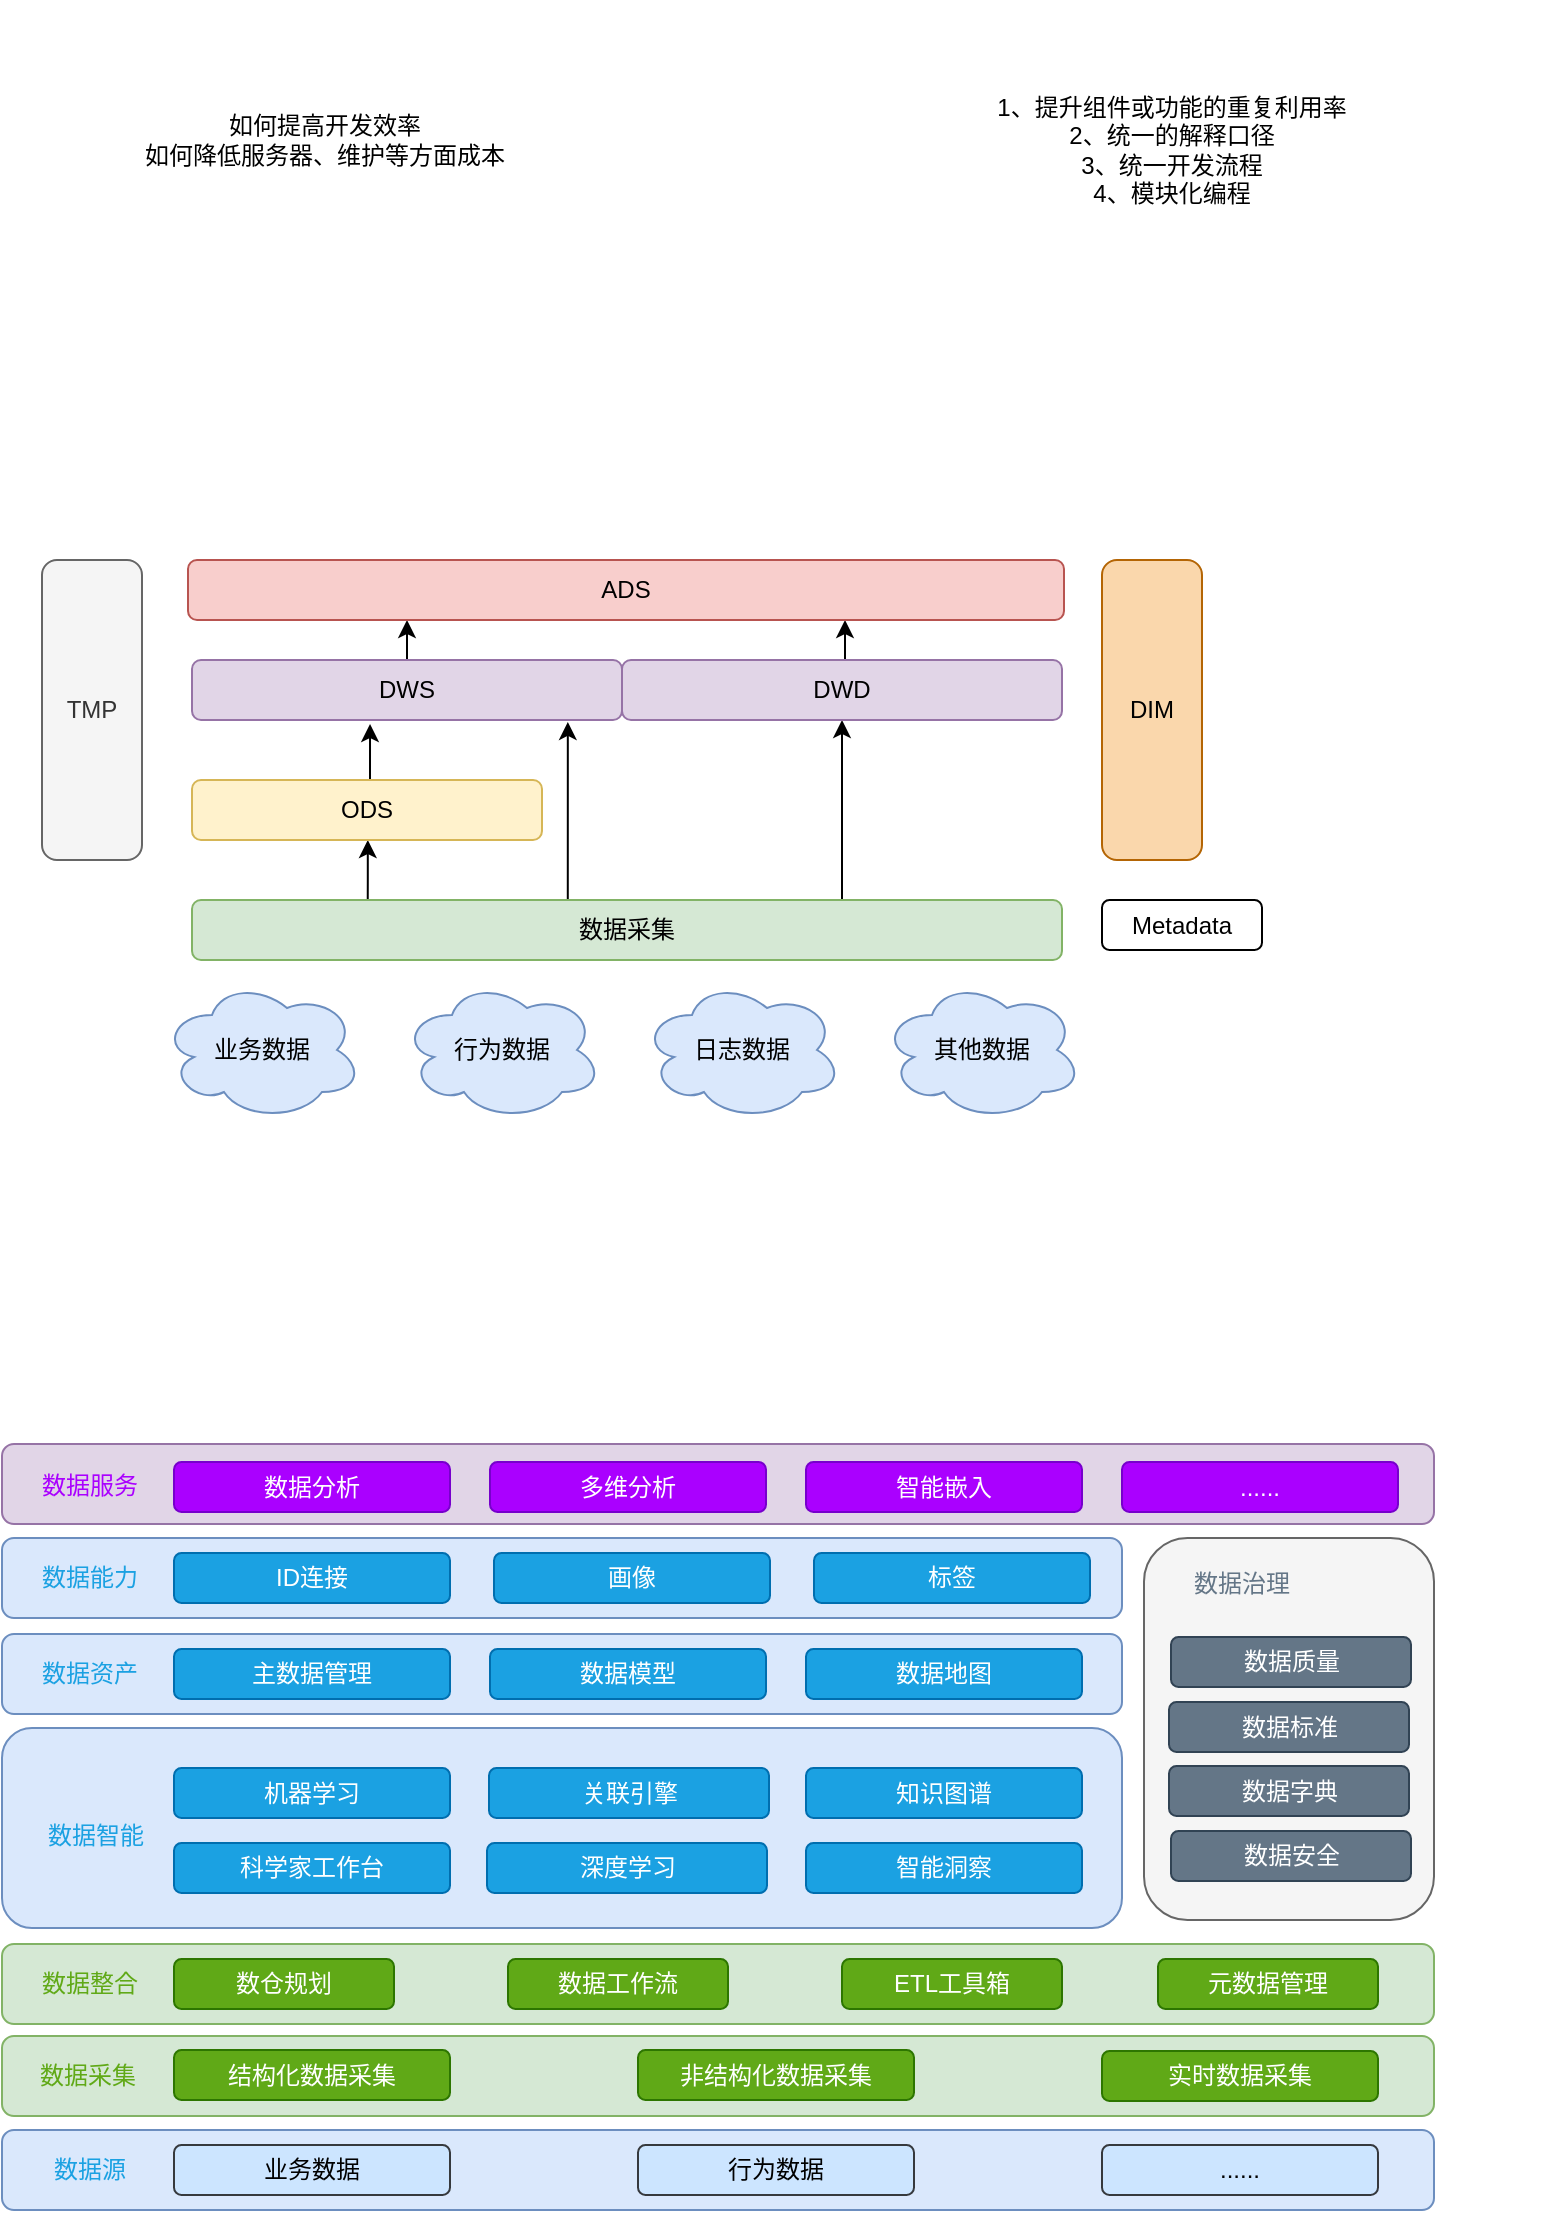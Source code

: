 <mxfile version="11.3.0" type="device" pages="4"><diagram id="6c3qtAD3BgHvBslGEwWX" name="数据架构"><mxGraphModel dx="946" dy="680" grid="1" gridSize="10" guides="1" tooltips="1" connect="1" arrows="1" fold="1" page="1" pageScale="1" pageWidth="827" pageHeight="1169" math="0" shadow="0"><root><mxCell id="0"/><mxCell id="1" parent="0"/><mxCell id="enXeZuUhlpgnnDHFtkpP-1" value="业务数据" style="ellipse;shape=cloud;whiteSpace=wrap;html=1;fillColor=#dae8fc;strokeColor=#6c8ebf;" parent="1" vertex="1"><mxGeometry x="110" y="520" width="100" height="70" as="geometry"/></mxCell><mxCell id="enXeZuUhlpgnnDHFtkpP-2" value="行为数据" style="ellipse;shape=cloud;whiteSpace=wrap;html=1;fillColor=#dae8fc;strokeColor=#6c8ebf;" parent="1" vertex="1"><mxGeometry x="230" y="520" width="100" height="70" as="geometry"/></mxCell><mxCell id="enXeZuUhlpgnnDHFtkpP-3" value="日志数据" style="ellipse;shape=cloud;whiteSpace=wrap;html=1;fillColor=#dae8fc;strokeColor=#6c8ebf;" parent="1" vertex="1"><mxGeometry x="350" y="520" width="100" height="70" as="geometry"/></mxCell><mxCell id="enXeZuUhlpgnnDHFtkpP-4" value="其他数据" style="ellipse;shape=cloud;whiteSpace=wrap;html=1;fillColor=#dae8fc;strokeColor=#6c8ebf;" parent="1" vertex="1"><mxGeometry x="470" y="520" width="100" height="70" as="geometry"/></mxCell><mxCell id="enXeZuUhlpgnnDHFtkpP-12" style="edgeStyle=orthogonalEdgeStyle;rounded=0;orthogonalLoop=1;jettySize=auto;html=1;exitX=0.202;exitY=0;exitDx=0;exitDy=0;exitPerimeter=0;" parent="1" source="enXeZuUhlpgnnDHFtkpP-6" target="enXeZuUhlpgnnDHFtkpP-8" edge="1"><mxGeometry relative="1" as="geometry"><Array as="points"><mxPoint x="213" y="470"/><mxPoint x="213" y="470"/></Array></mxGeometry></mxCell><mxCell id="enXeZuUhlpgnnDHFtkpP-13" style="edgeStyle=orthogonalEdgeStyle;rounded=0;orthogonalLoop=1;jettySize=auto;html=1;exitX=0.5;exitY=0;exitDx=0;exitDy=0;entryX=0.874;entryY=1.033;entryDx=0;entryDy=0;entryPerimeter=0;" parent="1" source="enXeZuUhlpgnnDHFtkpP-6" target="enXeZuUhlpgnnDHFtkpP-9" edge="1"><mxGeometry relative="1" as="geometry"><Array as="points"><mxPoint x="313" y="480"/></Array></mxGeometry></mxCell><mxCell id="enXeZuUhlpgnnDHFtkpP-14" style="edgeStyle=orthogonalEdgeStyle;rounded=0;orthogonalLoop=1;jettySize=auto;html=1;exitX=0.75;exitY=0;exitDx=0;exitDy=0;entryX=0.5;entryY=1;entryDx=0;entryDy=0;" parent="1" source="enXeZuUhlpgnnDHFtkpP-6" target="enXeZuUhlpgnnDHFtkpP-10" edge="1"><mxGeometry relative="1" as="geometry"><Array as="points"><mxPoint x="450" y="480"/></Array></mxGeometry></mxCell><mxCell id="enXeZuUhlpgnnDHFtkpP-6" value="数据采集" style="rounded=1;whiteSpace=wrap;html=1;fillColor=#d5e8d4;strokeColor=#82b366;" parent="1" vertex="1"><mxGeometry x="125" y="480" width="435" height="30" as="geometry"/></mxCell><mxCell id="enXeZuUhlpgnnDHFtkpP-18" style="edgeStyle=orthogonalEdgeStyle;rounded=0;orthogonalLoop=1;jettySize=auto;html=1;exitX=0.5;exitY=0;exitDx=0;exitDy=0;entryX=0.414;entryY=1.067;entryDx=0;entryDy=0;entryPerimeter=0;" parent="1" source="enXeZuUhlpgnnDHFtkpP-8" target="enXeZuUhlpgnnDHFtkpP-9" edge="1"><mxGeometry relative="1" as="geometry"/></mxCell><mxCell id="enXeZuUhlpgnnDHFtkpP-8" value="ODS" style="rounded=1;whiteSpace=wrap;html=1;fillColor=#fff2cc;strokeColor=#d6b656;" parent="1" vertex="1"><mxGeometry x="125" y="420" width="175" height="30" as="geometry"/></mxCell><mxCell id="enXeZuUhlpgnnDHFtkpP-16" style="edgeStyle=orthogonalEdgeStyle;rounded=0;orthogonalLoop=1;jettySize=auto;html=1;exitX=0.5;exitY=0;exitDx=0;exitDy=0;entryX=0.25;entryY=1;entryDx=0;entryDy=0;" parent="1" source="enXeZuUhlpgnnDHFtkpP-9" target="enXeZuUhlpgnnDHFtkpP-15" edge="1"><mxGeometry relative="1" as="geometry"/></mxCell><mxCell id="enXeZuUhlpgnnDHFtkpP-9" value="DWS" style="rounded=1;whiteSpace=wrap;html=1;fillColor=#e1d5e7;strokeColor=#9673a6;" parent="1" vertex="1"><mxGeometry x="125" y="360" width="215" height="30" as="geometry"/></mxCell><mxCell id="enXeZuUhlpgnnDHFtkpP-17" style="edgeStyle=orthogonalEdgeStyle;rounded=0;orthogonalLoop=1;jettySize=auto;html=1;exitX=0.5;exitY=0;exitDx=0;exitDy=0;entryX=0.75;entryY=1;entryDx=0;entryDy=0;" parent="1" source="enXeZuUhlpgnnDHFtkpP-10" target="enXeZuUhlpgnnDHFtkpP-15" edge="1"><mxGeometry relative="1" as="geometry"/></mxCell><mxCell id="enXeZuUhlpgnnDHFtkpP-10" value="DWD" style="rounded=1;whiteSpace=wrap;html=1;fillColor=#e1d5e7;strokeColor=#9673a6;" parent="1" vertex="1"><mxGeometry x="340" y="360" width="220" height="30" as="geometry"/></mxCell><mxCell id="enXeZuUhlpgnnDHFtkpP-15" value="ADS" style="rounded=1;whiteSpace=wrap;html=1;fillColor=#f8cecc;strokeColor=#b85450;" parent="1" vertex="1"><mxGeometry x="123" y="310" width="438" height="30" as="geometry"/></mxCell><mxCell id="enXeZuUhlpgnnDHFtkpP-20" value="TMP" style="rounded=1;whiteSpace=wrap;html=1;fillColor=#f5f5f5;strokeColor=#666666;fontColor=#333333;" parent="1" vertex="1"><mxGeometry x="50" y="310" width="50" height="150" as="geometry"/></mxCell><mxCell id="enXeZuUhlpgnnDHFtkpP-21" value="DIM" style="rounded=1;whiteSpace=wrap;html=1;fillColor=#fad7ac;strokeColor=#b46504;" parent="1" vertex="1"><mxGeometry x="580" y="310" width="50" height="150" as="geometry"/></mxCell><mxCell id="enXeZuUhlpgnnDHFtkpP-23" value="Metadata" style="rounded=1;whiteSpace=wrap;html=1;" parent="1" vertex="1"><mxGeometry x="580" y="480" width="80" height="25" as="geometry"/></mxCell><mxCell id="enXeZuUhlpgnnDHFtkpP-24" value="" style="rounded=1;whiteSpace=wrap;html=1;fillColor=#dae8fc;strokeColor=#6c8ebf;" parent="1" vertex="1"><mxGeometry x="30" y="1095" width="716" height="40" as="geometry"/></mxCell><mxCell id="enXeZuUhlpgnnDHFtkpP-25" value="业务数据" style="rounded=1;whiteSpace=wrap;html=1;fillColor=#cce5ff;strokeColor=#36393d;" parent="1" vertex="1"><mxGeometry x="116" y="1102.5" width="138" height="25" as="geometry"/></mxCell><mxCell id="enXeZuUhlpgnnDHFtkpP-26" value="行为数据" style="rounded=1;whiteSpace=wrap;html=1;fillColor=#cce5ff;strokeColor=#36393d;" parent="1" vertex="1"><mxGeometry x="348" y="1102.5" width="138" height="25" as="geometry"/></mxCell><mxCell id="enXeZuUhlpgnnDHFtkpP-27" value="......" style="rounded=1;whiteSpace=wrap;html=1;fillColor=#cce5ff;strokeColor=#36393d;" parent="1" vertex="1"><mxGeometry x="580" y="1102.5" width="138" height="25" as="geometry"/></mxCell><mxCell id="enXeZuUhlpgnnDHFtkpP-28" value="" style="rounded=1;whiteSpace=wrap;html=1;fillColor=#d5e8d4;strokeColor=#82b366;" parent="1" vertex="1"><mxGeometry x="30" y="1048" width="716" height="40" as="geometry"/></mxCell><mxCell id="enXeZuUhlpgnnDHFtkpP-29" value="结构化数据采集" style="rounded=1;whiteSpace=wrap;html=1;fillColor=#60a917;strokeColor=#2D7600;fontColor=#ffffff;" parent="1" vertex="1"><mxGeometry x="116" y="1055" width="138" height="25" as="geometry"/></mxCell><mxCell id="enXeZuUhlpgnnDHFtkpP-30" value="非结构化数据采集" style="rounded=1;whiteSpace=wrap;html=1;fillColor=#60a917;strokeColor=#2D7600;fontColor=#ffffff;" parent="1" vertex="1"><mxGeometry x="348" y="1055" width="138" height="25" as="geometry"/></mxCell><mxCell id="enXeZuUhlpgnnDHFtkpP-31" value="实时数据采集" style="rounded=1;whiteSpace=wrap;html=1;fillColor=#60a917;strokeColor=#2D7600;fontColor=#ffffff;" parent="1" vertex="1"><mxGeometry x="580" y="1055.5" width="138" height="25" as="geometry"/></mxCell><mxCell id="enXeZuUhlpgnnDHFtkpP-32" value="" style="rounded=1;whiteSpace=wrap;html=1;fillColor=#d5e8d4;strokeColor=#82b366;" parent="1" vertex="1"><mxGeometry x="30" y="1002" width="716" height="40" as="geometry"/></mxCell><mxCell id="enXeZuUhlpgnnDHFtkpP-33" value="数仓规划" style="rounded=1;whiteSpace=wrap;html=1;fillColor=#60a917;strokeColor=#2D7600;fontColor=#ffffff;" parent="1" vertex="1"><mxGeometry x="116" y="1009.5" width="110" height="25" as="geometry"/></mxCell><mxCell id="enXeZuUhlpgnnDHFtkpP-34" value="数据工作流" style="rounded=1;whiteSpace=wrap;html=1;fillColor=#60a917;strokeColor=#2D7600;fontColor=#ffffff;" parent="1" vertex="1"><mxGeometry x="283" y="1009.5" width="110" height="25" as="geometry"/></mxCell><mxCell id="enXeZuUhlpgnnDHFtkpP-35" value="ETL工具箱" style="rounded=1;whiteSpace=wrap;html=1;fillColor=#60a917;strokeColor=#2D7600;fontColor=#ffffff;" parent="1" vertex="1"><mxGeometry x="450" y="1009.5" width="110" height="25" as="geometry"/></mxCell><mxCell id="enXeZuUhlpgnnDHFtkpP-36" value="元数据管理" style="rounded=1;whiteSpace=wrap;html=1;fillColor=#60a917;strokeColor=#2D7600;fontColor=#ffffff;" parent="1" vertex="1"><mxGeometry x="608" y="1009.5" width="110" height="25" as="geometry"/></mxCell><mxCell id="enXeZuUhlpgnnDHFtkpP-37" value="" style="rounded=1;whiteSpace=wrap;html=1;fillColor=#dae8fc;strokeColor=#6c8ebf;" parent="1" vertex="1"><mxGeometry x="30" y="894" width="560" height="100" as="geometry"/></mxCell><mxCell id="enXeZuUhlpgnnDHFtkpP-38" value="科学家工作台" style="rounded=1;whiteSpace=wrap;html=1;fillColor=#1ba1e2;strokeColor=#006EAF;fontColor=#ffffff;" parent="1" vertex="1"><mxGeometry x="116" y="951.5" width="138" height="25" as="geometry"/></mxCell><mxCell id="enXeZuUhlpgnnDHFtkpP-39" value="机器学习" style="rounded=1;whiteSpace=wrap;html=1;fillColor=#1ba1e2;strokeColor=#006EAF;fontColor=#ffffff;" parent="1" vertex="1"><mxGeometry x="116" y="914" width="138" height="25" as="geometry"/></mxCell><mxCell id="enXeZuUhlpgnnDHFtkpP-40" value="深度学习" style="rounded=1;whiteSpace=wrap;html=1;fillColor=#1ba1e2;strokeColor=#006EAF;fontColor=#ffffff;" parent="1" vertex="1"><mxGeometry x="272.5" y="951.5" width="140" height="25" as="geometry"/></mxCell><mxCell id="enXeZuUhlpgnnDHFtkpP-41" value="知识图谱" style="rounded=1;whiteSpace=wrap;html=1;fillColor=#1ba1e2;strokeColor=#006EAF;fontColor=#ffffff;" parent="1" vertex="1"><mxGeometry x="432" y="914" width="138" height="25" as="geometry"/></mxCell><mxCell id="enXeZuUhlpgnnDHFtkpP-42" value="关联引擎" style="rounded=1;whiteSpace=wrap;html=1;fillColor=#1ba1e2;strokeColor=#006EAF;fontColor=#ffffff;" parent="1" vertex="1"><mxGeometry x="273.5" y="914" width="140" height="25" as="geometry"/></mxCell><mxCell id="enXeZuUhlpgnnDHFtkpP-43" value="智能洞察" style="rounded=1;whiteSpace=wrap;html=1;fillColor=#1ba1e2;strokeColor=#006EAF;fontColor=#ffffff;" parent="1" vertex="1"><mxGeometry x="432" y="951.5" width="138" height="25" as="geometry"/></mxCell><mxCell id="enXeZuUhlpgnnDHFtkpP-44" value="" style="rounded=1;whiteSpace=wrap;html=1;fillColor=#dae8fc;strokeColor=#6c8ebf;" parent="1" vertex="1"><mxGeometry x="30" y="847" width="560" height="40" as="geometry"/></mxCell><mxCell id="enXeZuUhlpgnnDHFtkpP-45" value="主数据管理" style="rounded=1;whiteSpace=wrap;html=1;fillColor=#1ba1e2;strokeColor=#006EAF;fontColor=#ffffff;" parent="1" vertex="1"><mxGeometry x="116" y="854.5" width="138" height="25" as="geometry"/></mxCell><mxCell id="enXeZuUhlpgnnDHFtkpP-46" value="数据模型" style="rounded=1;whiteSpace=wrap;html=1;fillColor=#1ba1e2;strokeColor=#006EAF;fontColor=#ffffff;" parent="1" vertex="1"><mxGeometry x="274" y="854.5" width="138" height="25" as="geometry"/></mxCell><mxCell id="enXeZuUhlpgnnDHFtkpP-47" value="数据地图" style="rounded=1;whiteSpace=wrap;html=1;fillColor=#1ba1e2;strokeColor=#006EAF;fontColor=#ffffff;" parent="1" vertex="1"><mxGeometry x="432" y="854.5" width="138" height="25" as="geometry"/></mxCell><mxCell id="enXeZuUhlpgnnDHFtkpP-48" value="" style="rounded=1;whiteSpace=wrap;html=1;fillColor=#dae8fc;strokeColor=#6c8ebf;" parent="1" vertex="1"><mxGeometry x="30" y="799" width="560" height="40" as="geometry"/></mxCell><mxCell id="enXeZuUhlpgnnDHFtkpP-49" value="ID连接" style="rounded=1;whiteSpace=wrap;html=1;fillColor=#1ba1e2;strokeColor=#006EAF;fontColor=#ffffff;" parent="1" vertex="1"><mxGeometry x="116" y="806.5" width="138" height="25" as="geometry"/></mxCell><mxCell id="enXeZuUhlpgnnDHFtkpP-50" value="画像" style="rounded=1;whiteSpace=wrap;html=1;fillColor=#1ba1e2;strokeColor=#006EAF;fontColor=#ffffff;" parent="1" vertex="1"><mxGeometry x="276" y="806.5" width="138" height="25" as="geometry"/></mxCell><mxCell id="enXeZuUhlpgnnDHFtkpP-51" value="标签" style="rounded=1;whiteSpace=wrap;html=1;fillColor=#1ba1e2;strokeColor=#006EAF;fontColor=#ffffff;" parent="1" vertex="1"><mxGeometry x="436" y="806.5" width="138" height="25" as="geometry"/></mxCell><mxCell id="enXeZuUhlpgnnDHFtkpP-52" value="" style="rounded=1;whiteSpace=wrap;html=1;fillColor=#e1d5e7;strokeColor=#9673a6;" parent="1" vertex="1"><mxGeometry x="30" y="752" width="716" height="40" as="geometry"/></mxCell><mxCell id="enXeZuUhlpgnnDHFtkpP-53" value="数据分析" style="rounded=1;whiteSpace=wrap;html=1;fillColor=#aa00ff;strokeColor=#7700CC;fontColor=#ffffff;" parent="1" vertex="1"><mxGeometry x="116" y="761" width="138" height="25" as="geometry"/></mxCell><mxCell id="enXeZuUhlpgnnDHFtkpP-54" value="多维分析" style="rounded=1;whiteSpace=wrap;html=1;fillColor=#aa00ff;strokeColor=#7700CC;fontColor=#ffffff;" parent="1" vertex="1"><mxGeometry x="274" y="761" width="138" height="25" as="geometry"/></mxCell><mxCell id="enXeZuUhlpgnnDHFtkpP-55" value="智能嵌入" style="rounded=1;whiteSpace=wrap;html=1;fillColor=#aa00ff;strokeColor=#7700CC;fontColor=#ffffff;" parent="1" vertex="1"><mxGeometry x="432" y="761" width="138" height="25" as="geometry"/></mxCell><mxCell id="enXeZuUhlpgnnDHFtkpP-56" value="......" style="rounded=1;whiteSpace=wrap;html=1;fillColor=#aa00ff;strokeColor=#7700CC;fontColor=#ffffff;" parent="1" vertex="1"><mxGeometry x="590" y="761" width="138" height="25" as="geometry"/></mxCell><mxCell id="enXeZuUhlpgnnDHFtkpP-57" value="" style="rounded=1;whiteSpace=wrap;html=1;fillColor=#f5f5f5;strokeColor=#666666;fontColor=#333333;" parent="1" vertex="1"><mxGeometry x="601" y="799" width="145" height="191" as="geometry"/></mxCell><mxCell id="enXeZuUhlpgnnDHFtkpP-58" value="数据质量" style="rounded=1;whiteSpace=wrap;html=1;fillColor=#647687;strokeColor=#314354;fontColor=#ffffff;" parent="1" vertex="1"><mxGeometry x="614.5" y="848.5" width="120" height="25" as="geometry"/></mxCell><mxCell id="enXeZuUhlpgnnDHFtkpP-59" value="数据标准" style="rounded=1;whiteSpace=wrap;html=1;fillColor=#647687;strokeColor=#314354;fontColor=#ffffff;" parent="1" vertex="1"><mxGeometry x="613.5" y="881" width="120" height="25" as="geometry"/></mxCell><mxCell id="enXeZuUhlpgnnDHFtkpP-60" value="数据字典" style="rounded=1;whiteSpace=wrap;html=1;fillColor=#647687;strokeColor=#314354;fontColor=#ffffff;" parent="1" vertex="1"><mxGeometry x="613.5" y="913" width="120" height="25" as="geometry"/></mxCell><mxCell id="enXeZuUhlpgnnDHFtkpP-61" value="数据安全" style="rounded=1;whiteSpace=wrap;html=1;fillColor=#647687;strokeColor=#314354;fontColor=#ffffff;" parent="1" vertex="1"><mxGeometry x="614.5" y="945.5" width="120" height="25" as="geometry"/></mxCell><mxCell id="enXeZuUhlpgnnDHFtkpP-62" value="数据源" style="text;html=1;strokeColor=none;fillColor=none;align=center;verticalAlign=middle;whiteSpace=wrap;rounded=0;fontColor=#1BA1E2;" parent="1" vertex="1"><mxGeometry x="44" y="1105" width="60" height="20" as="geometry"/></mxCell><mxCell id="enXeZuUhlpgnnDHFtkpP-63" value="数据采集" style="text;html=1;strokeColor=none;fillColor=none;align=center;verticalAlign=middle;whiteSpace=wrap;rounded=0;fontColor=#60A917;" parent="1" vertex="1"><mxGeometry x="43" y="1058" width="60" height="20" as="geometry"/></mxCell><mxCell id="enXeZuUhlpgnnDHFtkpP-64" value="数据整合" style="text;html=1;strokeColor=none;fillColor=none;align=center;verticalAlign=middle;whiteSpace=wrap;rounded=0;fontColor=#60A917;" parent="1" vertex="1"><mxGeometry x="44" y="1012" width="60" height="20" as="geometry"/></mxCell><mxCell id="enXeZuUhlpgnnDHFtkpP-65" value="数据智能" style="text;html=1;strokeColor=none;fillColor=none;align=center;verticalAlign=middle;whiteSpace=wrap;rounded=0;fontColor=#1BA1E2;" parent="1" vertex="1"><mxGeometry x="46.5" y="938" width="60" height="20" as="geometry"/></mxCell><mxCell id="enXeZuUhlpgnnDHFtkpP-67" value="数据资产" style="text;html=1;strokeColor=none;fillColor=none;align=center;verticalAlign=middle;whiteSpace=wrap;rounded=0;fontColor=#1BA1E2;" parent="1" vertex="1"><mxGeometry x="44" y="857" width="60" height="20" as="geometry"/></mxCell><mxCell id="enXeZuUhlpgnnDHFtkpP-68" value="数据能力" style="text;html=1;strokeColor=none;fillColor=none;align=center;verticalAlign=middle;whiteSpace=wrap;rounded=0;fontColor=#1BA1E2;" parent="1" vertex="1"><mxGeometry x="44" y="809" width="60" height="20" as="geometry"/></mxCell><mxCell id="enXeZuUhlpgnnDHFtkpP-69" value="数据服务" style="text;html=1;strokeColor=none;fillColor=none;align=center;verticalAlign=middle;whiteSpace=wrap;rounded=0;fontColor=#AA00FF;" parent="1" vertex="1"><mxGeometry x="44" y="763" width="60" height="20" as="geometry"/></mxCell><mxCell id="enXeZuUhlpgnnDHFtkpP-70" value="数据治理" style="text;html=1;strokeColor=none;fillColor=none;align=center;verticalAlign=middle;whiteSpace=wrap;rounded=0;fontColor=#647687;" parent="1" vertex="1"><mxGeometry x="620" y="811.5" width="60" height="20" as="geometry"/></mxCell><mxCell id="EEf_a2k_hWwNbXC3I6LX-2" value="如何提高开发效率&lt;br&gt;如何降低服务器、维护等方面成本" style="text;html=1;strokeColor=none;fillColor=none;align=center;verticalAlign=middle;whiteSpace=wrap;rounded=0;" vertex="1" parent="1"><mxGeometry x="33" y="30" width="317" height="140" as="geometry"/></mxCell><mxCell id="EEf_a2k_hWwNbXC3I6LX-3" value="1、提升组件或功能的重复利用率&lt;br&gt;2、统一的解释口径&lt;br&gt;3、统一开发流程&lt;br&gt;4、模块化编程" style="text;html=1;strokeColor=none;fillColor=none;align=center;verticalAlign=middle;whiteSpace=wrap;rounded=0;" vertex="1" parent="1"><mxGeometry x="430" y="30" width="370" height="150" as="geometry"/></mxCell></root></mxGraphModel></diagram><diagram id="DnPve-PlUpeB-wy_XYmV" name="产品架构"><mxGraphModel dx="946" dy="680" grid="1" gridSize="10" guides="1" tooltips="1" connect="1" arrows="1" fold="1" page="1" pageScale="1" pageWidth="827" pageHeight="1169" math="0" shadow="0"><root><mxCell id="7_oJxo0-LSlT3xbzhNPI-0"/><mxCell id="7_oJxo0-LSlT3xbzhNPI-1" parent="7_oJxo0-LSlT3xbzhNPI-0"/><mxCell id="7_oJxo0-LSlT3xbzhNPI-2" value="" style="rounded=1;whiteSpace=wrap;html=1;" vertex="1" parent="7_oJxo0-LSlT3xbzhNPI-1"><mxGeometry x="80" y="430" width="530" height="80" as="geometry"/></mxCell><mxCell id="7_oJxo0-LSlT3xbzhNPI-3" value="资源管理" style="rounded=1;whiteSpace=wrap;html=1;fillColor=#dae8fc;strokeColor=#6c8ebf;" vertex="1" parent="7_oJxo0-LSlT3xbzhNPI-1"><mxGeometry x="192.5" y="450" width="100" height="40" as="geometry"/></mxCell><mxCell id="7_oJxo0-LSlT3xbzhNPI-4" value="数据源管理" style="rounded=1;whiteSpace=wrap;html=1;fillColor=#dae8fc;strokeColor=#6c8ebf;" vertex="1" parent="7_oJxo0-LSlT3xbzhNPI-1"><mxGeometry x="307.5" y="450" width="100" height="40" as="geometry"/></mxCell><mxCell id="7_oJxo0-LSlT3xbzhNPI-5" value="" style="rounded=1;whiteSpace=wrap;html=1;" vertex="1" parent="7_oJxo0-LSlT3xbzhNPI-1"><mxGeometry x="80" y="340" width="530" height="80" as="geometry"/></mxCell><mxCell id="7_oJxo0-LSlT3xbzhNPI-6" value="数据交换" style="rounded=1;whiteSpace=wrap;html=1;fillColor=#dae8fc;strokeColor=#6c8ebf;" vertex="1" parent="7_oJxo0-LSlT3xbzhNPI-1"><mxGeometry x="130" y="360" width="100" height="40" as="geometry"/></mxCell><mxCell id="7_oJxo0-LSlT3xbzhNPI-7" value="离线开发" style="rounded=1;whiteSpace=wrap;html=1;fillColor=#dae8fc;strokeColor=#6c8ebf;" vertex="1" parent="7_oJxo0-LSlT3xbzhNPI-1"><mxGeometry x="245" y="360" width="100" height="40" as="geometry"/></mxCell><mxCell id="7_oJxo0-LSlT3xbzhNPI-8" value="实时开发" style="rounded=1;whiteSpace=wrap;html=1;fillColor=#dae8fc;strokeColor=#6c8ebf;" vertex="1" parent="7_oJxo0-LSlT3xbzhNPI-1"><mxGeometry x="363" y="360" width="100" height="40" as="geometry"/></mxCell><mxCell id="7_oJxo0-LSlT3xbzhNPI-9" value="算法开发" style="rounded=1;whiteSpace=wrap;html=1;fillColor=#dae8fc;strokeColor=#6c8ebf;" vertex="1" parent="7_oJxo0-LSlT3xbzhNPI-1"><mxGeometry x="481" y="360" width="100" height="40" as="geometry"/></mxCell><mxCell id="7_oJxo0-LSlT3xbzhNPI-10" value="" style="rounded=1;whiteSpace=wrap;html=1;" vertex="1" parent="7_oJxo0-LSlT3xbzhNPI-1"><mxGeometry x="80" y="250" width="530" height="80" as="geometry"/></mxCell><mxCell id="7_oJxo0-LSlT3xbzhNPI-11" value="元数据管理" style="rounded=1;whiteSpace=wrap;html=1;fillColor=#dae8fc;strokeColor=#6c8ebf;" vertex="1" parent="7_oJxo0-LSlT3xbzhNPI-1"><mxGeometry x="120" y="270" width="80" height="40" as="geometry"/></mxCell><mxCell id="7_oJxo0-LSlT3xbzhNPI-12" value="数据标准" style="rounded=1;whiteSpace=wrap;html=1;fillColor=#dae8fc;strokeColor=#6c8ebf;" vertex="1" parent="7_oJxo0-LSlT3xbzhNPI-1"><mxGeometry x="210" y="270" width="80" height="40" as="geometry"/></mxCell><mxCell id="7_oJxo0-LSlT3xbzhNPI-13" value="数据库表管理" style="rounded=1;whiteSpace=wrap;html=1;fillColor=#dae8fc;strokeColor=#6c8ebf;" vertex="1" parent="7_oJxo0-LSlT3xbzhNPI-1"><mxGeometry x="300" y="270" width="80" height="40" as="geometry"/></mxCell><mxCell id="7_oJxo0-LSlT3xbzhNPI-14" value="" style="rounded=1;whiteSpace=wrap;html=1;" vertex="1" parent="7_oJxo0-LSlT3xbzhNPI-1"><mxGeometry x="80" y="160" width="530" height="80" as="geometry"/></mxCell><mxCell id="7_oJxo0-LSlT3xbzhNPI-15" value="分析服务" style="rounded=1;whiteSpace=wrap;html=1;fillColor=#dae8fc;strokeColor=#6c8ebf;" vertex="1" parent="7_oJxo0-LSlT3xbzhNPI-1"><mxGeometry x="120" y="180" width="80" height="40" as="geometry"/></mxCell><mxCell id="7_oJxo0-LSlT3xbzhNPI-16" value="查询服务" style="rounded=1;whiteSpace=wrap;html=1;fillColor=#dae8fc;strokeColor=#6c8ebf;" vertex="1" parent="7_oJxo0-LSlT3xbzhNPI-1"><mxGeometry x="210" y="180" width="80" height="40" as="geometry"/></mxCell><mxCell id="7_oJxo0-LSlT3xbzhNPI-17" value="BI服务" style="rounded=1;whiteSpace=wrap;html=1;fillColor=#dae8fc;strokeColor=#6c8ebf;" vertex="1" parent="7_oJxo0-LSlT3xbzhNPI-1"><mxGeometry x="300" y="180" width="80" height="40" as="geometry"/></mxCell><mxCell id="7_oJxo0-LSlT3xbzhNPI-18" value="广告服务" style="rounded=1;whiteSpace=wrap;html=1;fillColor=#dae8fc;strokeColor=#6c8ebf;" vertex="1" parent="7_oJxo0-LSlT3xbzhNPI-1"><mxGeometry x="400" y="180" width="80" height="40" as="geometry"/></mxCell><mxCell id="7_oJxo0-LSlT3xbzhNPI-19" value="推荐服务" style="rounded=1;whiteSpace=wrap;html=1;fillColor=#dae8fc;strokeColor=#6c8ebf;" vertex="1" parent="7_oJxo0-LSlT3xbzhNPI-1"><mxGeometry x="500" y="180" width="80" height="40" as="geometry"/></mxCell><mxCell id="7_oJxo0-LSlT3xbzhNPI-20" value="基础服务" style="text;html=1;strokeColor=none;fillColor=none;align=center;verticalAlign=middle;whiteSpace=wrap;rounded=0;" vertex="1" parent="7_oJxo0-LSlT3xbzhNPI-1"><mxGeometry x="90" y="440" width="60" height="20" as="geometry"/></mxCell><mxCell id="7_oJxo0-LSlT3xbzhNPI-21" value="数据开发" style="text;html=1;strokeColor=none;fillColor=none;align=center;verticalAlign=middle;whiteSpace=wrap;rounded=0;" vertex="1" parent="7_oJxo0-LSlT3xbzhNPI-1"><mxGeometry x="90" y="340" width="60" height="20" as="geometry"/></mxCell><mxCell id="7_oJxo0-LSlT3xbzhNPI-22" value="资产管理" style="text;html=1;strokeColor=none;fillColor=none;align=center;verticalAlign=middle;whiteSpace=wrap;rounded=0;" vertex="1" parent="7_oJxo0-LSlT3xbzhNPI-1"><mxGeometry x="90" y="260" width="60" height="20" as="geometry"/></mxCell><mxCell id="7_oJxo0-LSlT3xbzhNPI-23" value="服务中心" style="text;html=1;strokeColor=none;fillColor=none;align=center;verticalAlign=middle;whiteSpace=wrap;rounded=0;" vertex="1" parent="7_oJxo0-LSlT3xbzhNPI-1"><mxGeometry x="90" y="170" width="60" height="20" as="geometry"/></mxCell><mxCell id="7_oJxo0-LSlT3xbzhNPI-24" value="" style="rounded=1;whiteSpace=wrap;html=1;" vertex="1" parent="7_oJxo0-LSlT3xbzhNPI-1"><mxGeometry x="80" y="70" width="530" height="80" as="geometry"/></mxCell><mxCell id="7_oJxo0-LSlT3xbzhNPI-25" value="DOP" style="rounded=1;whiteSpace=wrap;html=1;fillColor=#dae8fc;strokeColor=#6c8ebf;" vertex="1" parent="7_oJxo0-LSlT3xbzhNPI-1"><mxGeometry x="112.5" y="90" width="80" height="40" as="geometry"/></mxCell><mxCell id="7_oJxo0-LSlT3xbzhNPI-26" value="观天台" style="rounded=1;whiteSpace=wrap;html=1;fillColor=#dae8fc;strokeColor=#6c8ebf;" vertex="1" parent="7_oJxo0-LSlT3xbzhNPI-1"><mxGeometry x="205" y="90" width="80" height="40" as="geometry"/></mxCell><mxCell id="7_oJxo0-LSlT3xbzhNPI-27" value="特征系统" style="rounded=1;whiteSpace=wrap;html=1;fillColor=#dae8fc;strokeColor=#6c8ebf;" vertex="1" parent="7_oJxo0-LSlT3xbzhNPI-1"><mxGeometry x="297.5" y="90" width="80" height="40" as="geometry"/></mxCell><mxCell id="7_oJxo0-LSlT3xbzhNPI-28" value="推荐系统" style="rounded=1;whiteSpace=wrap;html=1;fillColor=#dae8fc;strokeColor=#6c8ebf;" vertex="1" parent="7_oJxo0-LSlT3xbzhNPI-1"><mxGeometry x="390" y="90" width="80" height="40" as="geometry"/></mxCell><mxCell id="7_oJxo0-LSlT3xbzhNPI-29" value="观云亭" style="rounded=1;whiteSpace=wrap;html=1;fillColor=#dae8fc;strokeColor=#6c8ebf;" vertex="1" parent="7_oJxo0-LSlT3xbzhNPI-1"><mxGeometry x="482.5" y="90" width="80" height="40" as="geometry"/></mxCell><mxCell id="7_oJxo0-LSlT3xbzhNPI-30" value="应用中心" style="text;html=1;strokeColor=none;fillColor=none;align=center;verticalAlign=middle;whiteSpace=wrap;rounded=0;" vertex="1" parent="7_oJxo0-LSlT3xbzhNPI-1"><mxGeometry x="82.5" y="70" width="60" height="20" as="geometry"/></mxCell><mxCell id="7_oJxo0-LSlT3xbzhNPI-31" value="" style="rounded=1;whiteSpace=wrap;html=1;" vertex="1" parent="7_oJxo0-LSlT3xbzhNPI-1"><mxGeometry x="620" y="70" width="180" height="440" as="geometry"/></mxCell><mxCell id="7_oJxo0-LSlT3xbzhNPI-32" value="消息中心" style="rounded=1;whiteSpace=wrap;html=1;fillColor=#dae8fc;strokeColor=#6c8ebf;" vertex="1" parent="7_oJxo0-LSlT3xbzhNPI-1"><mxGeometry x="660" y="110" width="100" height="40" as="geometry"/></mxCell><mxCell id="7_oJxo0-LSlT3xbzhNPI-33" value="用户中心" style="rounded=1;whiteSpace=wrap;html=1;fillColor=#dae8fc;strokeColor=#6c8ebf;" vertex="1" parent="7_oJxo0-LSlT3xbzhNPI-1"><mxGeometry x="660" y="170" width="100" height="40" as="geometry"/></mxCell><mxCell id="7_oJxo0-LSlT3xbzhNPI-34" value="权限中心" style="rounded=1;whiteSpace=wrap;html=1;fillColor=#dae8fc;strokeColor=#6c8ebf;" vertex="1" parent="7_oJxo0-LSlT3xbzhNPI-1"><mxGeometry x="660" y="230" width="100" height="40" as="geometry"/></mxCell><mxCell id="7_oJxo0-LSlT3xbzhNPI-35" value="调度中心" style="rounded=1;whiteSpace=wrap;html=1;fillColor=#dae8fc;strokeColor=#6c8ebf;" vertex="1" parent="7_oJxo0-LSlT3xbzhNPI-1"><mxGeometry x="660" y="290" width="100" height="40" as="geometry"/></mxCell><mxCell id="7_oJxo0-LSlT3xbzhNPI-36" value="日志中心" style="rounded=1;whiteSpace=wrap;html=1;fillColor=#dae8fc;strokeColor=#6c8ebf;" vertex="1" parent="7_oJxo0-LSlT3xbzhNPI-1"><mxGeometry x="660" y="350" width="100" height="40" as="geometry"/></mxCell><mxCell id="7_oJxo0-LSlT3xbzhNPI-37" value="组织架构" style="rounded=1;whiteSpace=wrap;html=1;fillColor=#dae8fc;strokeColor=#6c8ebf;" vertex="1" parent="7_oJxo0-LSlT3xbzhNPI-1"><mxGeometry x="660" y="410" width="100" height="40" as="geometry"/></mxCell><mxCell id="7_oJxo0-LSlT3xbzhNPI-38" value="平台通用管理" style="text;html=1;strokeColor=none;fillColor=none;align=center;verticalAlign=middle;whiteSpace=wrap;rounded=0;" vertex="1" parent="7_oJxo0-LSlT3xbzhNPI-1"><mxGeometry x="640" y="80" width="90" height="20" as="geometry"/></mxCell><mxCell id="8U0XPy5N4U1hxFNdKw2c-0" value="行为监控" style="rounded=1;whiteSpace=wrap;html=1;fillColor=#dae8fc;strokeColor=#6c8ebf;" vertex="1" parent="7_oJxo0-LSlT3xbzhNPI-1"><mxGeometry x="442.5" y="50" width="80" height="40" as="geometry"/></mxCell><mxCell id="8U0XPy5N4U1hxFNdKw2c-1" value="行为监控：商品A突然流量特别大" style="text;html=1;strokeColor=none;fillColor=none;align=center;verticalAlign=middle;whiteSpace=wrap;rounded=0;" vertex="1" parent="7_oJxo0-LSlT3xbzhNPI-1"><mxGeometry x="120" y="520" width="280" height="36" as="geometry"/></mxCell><mxCell id="d8jewXk7EdiKEo0CP75e-34" value="" style="group" vertex="1" connectable="0" parent="7_oJxo0-LSlT3xbzhNPI-1"><mxGeometry x="10.5" y="760" width="795" height="340" as="geometry"/></mxCell><mxCell id="d8jewXk7EdiKEo0CP75e-32" value="" style="rounded=0;whiteSpace=wrap;html=1;fillColor=#f5f5f5;dashed=1;strokeColor=#666666;fontColor=#333333;" vertex="1" parent="d8jewXk7EdiKEo0CP75e-34"><mxGeometry x="645" width="150" height="340" as="geometry"/></mxCell><mxCell id="d8jewXk7EdiKEo0CP75e-0" value="结构化数据&lt;br&gt;RDBMS" style="rounded=0;whiteSpace=wrap;html=1;fillColor=#b5ccff;fontColor=#FFFFFF;strokeColor=none;" vertex="1" parent="d8jewXk7EdiKEo0CP75e-34"><mxGeometry x="120" y="285" width="160" height="40" as="geometry"/></mxCell><mxCell id="d8jewXk7EdiKEo0CP75e-1" value="非结构化数据&lt;br&gt;日志数据" style="rounded=0;whiteSpace=wrap;html=1;fillColor=#b5ccff;fontColor=#FFFFFF;strokeColor=none;" vertex="1" parent="d8jewXk7EdiKEo0CP75e-34"><mxGeometry x="290" y="285" width="160" height="40" as="geometry"/></mxCell><mxCell id="d8jewXk7EdiKEo0CP75e-2" value="半结构化数据&lt;br&gt;Mongo/Json" style="rounded=0;whiteSpace=wrap;html=1;fillColor=#b5ccff;fontColor=#FFFFFF;strokeColor=none;" vertex="1" parent="d8jewXk7EdiKEo0CP75e-34"><mxGeometry x="460" y="285" width="160" height="40" as="geometry"/></mxCell><mxCell id="d8jewXk7EdiKEo0CP75e-3" value="数据应用" style="rounded=0;whiteSpace=wrap;html=1;fillColor=#000066;fontColor=#FFFFFF;strokeColor=none;" vertex="1" parent="d8jewXk7EdiKEo0CP75e-34"><mxGeometry x="500" y="15" width="120" height="40" as="geometry"/></mxCell><mxCell id="d8jewXk7EdiKEo0CP75e-4" value="资源调度管理&lt;br&gt;Yarn" style="rounded=0;whiteSpace=wrap;html=1;fillColor=#2167ff;fontColor=#FFFFFF;strokeColor=none;" vertex="1" parent="d8jewXk7EdiKEo0CP75e-34"><mxGeometry x="120" y="120" width="500" height="40" as="geometry"/></mxCell><mxCell id="d8jewXk7EdiKEo0CP75e-5" value="数据治理" style="rounded=0;whiteSpace=wrap;html=1;fillColor=#000066;fontColor=#FFFFFF;strokeColor=none;" vertex="1" parent="d8jewXk7EdiKEo0CP75e-34"><mxGeometry x="370" y="15" width="120" height="40" as="geometry"/></mxCell><mxCell id="d8jewXk7EdiKEo0CP75e-6" value="数据资产" style="rounded=0;whiteSpace=wrap;html=1;fillColor=#000066;fontColor=#FFFFFF;strokeColor=none;" vertex="1" parent="d8jewXk7EdiKEo0CP75e-34"><mxGeometry x="245" y="15" width="120" height="40" as="geometry"/></mxCell><mxCell id="d8jewXk7EdiKEo0CP75e-7" value="离线计算&lt;br&gt;Hive" style="rounded=0;whiteSpace=wrap;html=1;fillColor=#304a82;fontColor=#FFFFFF;strokeColor=none;" vertex="1" parent="d8jewXk7EdiKEo0CP75e-34"><mxGeometry x="120" y="68" width="160" height="40" as="geometry"/></mxCell><mxCell id="d8jewXk7EdiKEo0CP75e-8" value="分布式文件系统&lt;br&gt;Hadoop / Kudu / ElasticSearch" style="rounded=0;whiteSpace=wrap;html=1;fillColor=#5c8fff;fontColor=#FFFFFF;strokeColor=none;" vertex="1" parent="d8jewXk7EdiKEo0CP75e-34"><mxGeometry x="375" y="174" width="245" height="40" as="geometry"/></mxCell><mxCell id="d8jewXk7EdiKEo0CP75e-9" value="分布式数据库&lt;br&gt;HBase" style="rounded=0;whiteSpace=wrap;html=1;fillColor=#5c8fff;fontColor=#FFFFFF;strokeColor=none;" vertex="1" parent="d8jewXk7EdiKEo0CP75e-34"><mxGeometry x="120" y="174" width="245" height="40" as="geometry"/></mxCell><mxCell id="d8jewXk7EdiKEo0CP75e-10" value="Confluent" style="rounded=0;whiteSpace=wrap;html=1;fillColor=#80a8ff;fontColor=#FFFFFF;strokeColor=none;" vertex="1" parent="d8jewXk7EdiKEo0CP75e-34"><mxGeometry x="375" y="229" width="245" height="40" as="geometry"/></mxCell><mxCell id="d8jewXk7EdiKEo0CP75e-11" value="DCP" style="rounded=0;whiteSpace=wrap;html=1;fillColor=#80a8ff;fontColor=#FFFFFF;strokeColor=none;" vertex="1" parent="d8jewXk7EdiKEo0CP75e-34"><mxGeometry x="120" y="229" width="245" height="40" as="geometry"/></mxCell><mxCell id="d8jewXk7EdiKEo0CP75e-12" value="内存计算&lt;br&gt;Spark / Impala" style="rounded=0;whiteSpace=wrap;html=1;fillColor=#304a82;fontColor=#FFFFFF;strokeColor=none;" vertex="1" parent="d8jewXk7EdiKEo0CP75e-34"><mxGeometry x="290" y="68" width="160" height="40" as="geometry"/></mxCell><mxCell id="d8jewXk7EdiKEo0CP75e-13" value="流式计算&lt;br&gt;Spark Structured" style="rounded=0;whiteSpace=wrap;html=1;fillColor=#304a82;fontColor=#FFFFFF;strokeColor=none;" vertex="1" parent="d8jewXk7EdiKEo0CP75e-34"><mxGeometry x="460" y="68" width="160" height="40" as="geometry"/></mxCell><mxCell id="d8jewXk7EdiKEo0CP75e-14" value="数据集成" style="rounded=0;whiteSpace=wrap;html=1;fillColor=#000066;fontColor=#FFFFFF;strokeColor=none;" vertex="1" parent="d8jewXk7EdiKEo0CP75e-34"><mxGeometry x="120" y="15" width="120" height="40" as="geometry"/></mxCell><mxCell id="d8jewXk7EdiKEo0CP75e-15" value="工作流开发" style="rounded=0;whiteSpace=wrap;html=1;fillColor=#71C71B;strokeColor=#2D7600;fontColor=#ffffff;" vertex="1" parent="d8jewXk7EdiKEo0CP75e-34"><mxGeometry x="660" y="15" width="120" height="40" as="geometry"/></mxCell><mxCell id="d8jewXk7EdiKEo0CP75e-16" value="权限管理" style="rounded=0;whiteSpace=wrap;html=1;fillColor=#71C71B;strokeColor=#2D7600;fontColor=#ffffff;" vertex="1" parent="d8jewXk7EdiKEo0CP75e-34"><mxGeometry x="660" y="60" width="120" height="40" as="geometry"/></mxCell><mxCell id="d8jewXk7EdiKEo0CP75e-17" value="多租户管理" style="rounded=0;whiteSpace=wrap;html=1;fillColor=#71C71B;strokeColor=#2D7600;fontColor=#ffffff;" vertex="1" parent="d8jewXk7EdiKEo0CP75e-34"><mxGeometry x="660" y="105" width="120" height="40" as="geometry"/></mxCell><mxCell id="d8jewXk7EdiKEo0CP75e-18" value="元数据管理" style="rounded=0;whiteSpace=wrap;html=1;fillColor=#71C71B;strokeColor=#2D7600;fontColor=#ffffff;" vertex="1" parent="d8jewXk7EdiKEo0CP75e-34"><mxGeometry x="660" y="150" width="120" height="40" as="geometry"/></mxCell><mxCell id="d8jewXk7EdiKEo0CP75e-19" value="数据质量" style="rounded=0;whiteSpace=wrap;html=1;fillColor=#71C71B;strokeColor=#2D7600;fontColor=#ffffff;" vertex="1" parent="d8jewXk7EdiKEo0CP75e-34"><mxGeometry x="660" y="195" width="120" height="40" as="geometry"/></mxCell><mxCell id="d8jewXk7EdiKEo0CP75e-20" value="秘钥管理" style="rounded=0;whiteSpace=wrap;html=1;fillColor=#71C71B;strokeColor=#2D7600;fontColor=#ffffff;" vertex="1" parent="d8jewXk7EdiKEo0CP75e-34"><mxGeometry x="660" y="240" width="120" height="40" as="geometry"/></mxCell><mxCell id="d8jewXk7EdiKEo0CP75e-21" value="运维监控" style="rounded=0;whiteSpace=wrap;html=1;fillColor=#71C71B;strokeColor=#2D7600;fontColor=#ffffff;" vertex="1" parent="d8jewXk7EdiKEo0CP75e-34"><mxGeometry x="660" y="285" width="120" height="40" as="geometry"/></mxCell><mxCell id="d8jewXk7EdiKEo0CP75e-24" value="数据加工" style="rounded=0;whiteSpace=wrap;html=1;fillColor=none;strokeColor=none;fontStyle=1" vertex="1" parent="d8jewXk7EdiKEo0CP75e-34"><mxGeometry y="15" width="120" height="40" as="geometry"/></mxCell><mxCell id="d8jewXk7EdiKEo0CP75e-25" value="数据计算" style="rounded=0;whiteSpace=wrap;html=1;fillColor=none;strokeColor=none;fontStyle=1" vertex="1" parent="d8jewXk7EdiKEo0CP75e-34"><mxGeometry y="67.5" width="120" height="40" as="geometry"/></mxCell><mxCell id="d8jewXk7EdiKEo0CP75e-26" value="资源管理" style="rounded=0;whiteSpace=wrap;html=1;fillColor=none;strokeColor=none;fontStyle=1" vertex="1" parent="d8jewXk7EdiKEo0CP75e-34"><mxGeometry y="120" width="120" height="40" as="geometry"/></mxCell><mxCell id="d8jewXk7EdiKEo0CP75e-27" value="数据存储" style="rounded=0;whiteSpace=wrap;html=1;fillColor=none;strokeColor=none;fontStyle=1" vertex="1" parent="d8jewXk7EdiKEo0CP75e-34"><mxGeometry y="174" width="120" height="40" as="geometry"/></mxCell><mxCell id="d8jewXk7EdiKEo0CP75e-28" value="数据集成" style="rounded=0;whiteSpace=wrap;html=1;fillColor=none;strokeColor=none;fontStyle=1" vertex="1" parent="d8jewXk7EdiKEo0CP75e-34"><mxGeometry y="229" width="120" height="40" as="geometry"/></mxCell><mxCell id="d8jewXk7EdiKEo0CP75e-29" value="数据源" style="rounded=0;whiteSpace=wrap;html=1;fillColor=none;strokeColor=none;fontStyle=1" vertex="1" parent="d8jewXk7EdiKEo0CP75e-34"><mxGeometry y="284" width="120" height="40" as="geometry"/></mxCell></root></mxGraphModel></diagram><diagram id="gqeMLWeDgJZDgpHVuX2J" name="元数据"><mxGraphModel dx="946" dy="680" grid="1" gridSize="10" guides="1" tooltips="1" connect="1" arrows="1" fold="1" page="1" pageScale="1" pageWidth="827" pageHeight="1169" math="0" shadow="0"><root><mxCell id="wVYCdBAqk9HZ8t__TohU-0"/><mxCell id="wVYCdBAqk9HZ8t__TohU-1" parent="wVYCdBAqk9HZ8t__TohU-0"/><mxCell id="wVYCdBAqk9HZ8t__TohU-19" value="" style="rounded=1;whiteSpace=wrap;html=1;fillColor=none;dashed=1;strokeWidth=3;strokeColor=#6c8ebf;" parent="wVYCdBAqk9HZ8t__TohU-1" vertex="1"><mxGeometry x="25" y="57" width="365" height="443" as="geometry"/></mxCell><mxCell id="wVYCdBAqk9HZ8t__TohU-9" value="" style="ellipse;whiteSpace=wrap;html=1;aspect=fixed;fillColor=none;strokeColor=#6c8ebf;" parent="wVYCdBAqk9HZ8t__TohU-1" vertex="1"><mxGeometry x="106" y="180" width="200" height="200" as="geometry"/></mxCell><mxCell id="wVYCdBAqk9HZ8t__TohU-3" value="&lt;font color=&quot;#000000&quot;&gt;事实&lt;/font&gt;" style="rounded=1;whiteSpace=wrap;html=1;fillColor=#e1d5e7;strokeColor=#9673a6;" parent="wVYCdBAqk9HZ8t__TohU-1" vertex="1"><mxGeometry x="156" y="160" width="100" height="40" as="geometry"/></mxCell><mxCell id="wVYCdBAqk9HZ8t__TohU-4" value="&lt;font color=&quot;#000000&quot;&gt;属性&lt;/font&gt;" style="rounded=1;whiteSpace=wrap;html=1;fillColor=#f8cecc;strokeColor=#b85450;" parent="wVYCdBAqk9HZ8t__TohU-1" vertex="1"><mxGeometry x="58" y="260" width="100" height="40" as="geometry"/></mxCell><mxCell id="wVYCdBAqk9HZ8t__TohU-5" value="&lt;font color=&quot;#000000&quot;&gt;层次&lt;/font&gt;" style="rounded=1;whiteSpace=wrap;html=1;fillColor=#fff2cc;strokeColor=#d6b656;" parent="wVYCdBAqk9HZ8t__TohU-1" vertex="1"><mxGeometry x="258" y="256" width="100" height="40" as="geometry"/></mxCell><mxCell id="wVYCdBAqk9HZ8t__TohU-6" value="&lt;font color=&quot;#000000&quot;&gt;维度&lt;/font&gt;" style="rounded=1;whiteSpace=wrap;html=1;fillColor=#ffe6cc;strokeColor=#d79b00;" parent="wVYCdBAqk9HZ8t__TohU-1" vertex="1"><mxGeometry x="155" y="360" width="100" height="40" as="geometry"/></mxCell><mxCell id="wVYCdBAqk9HZ8t__TohU-10" value="&lt;font color=&quot;#000000&quot;&gt;元数据&lt;/font&gt;" style="rounded=1;whiteSpace=wrap;html=1;fillColor=#d5e8d4;strokeColor=#82b366;" parent="wVYCdBAqk9HZ8t__TohU-1" vertex="1"><mxGeometry x="61" y="97" width="290" height="40" as="geometry"/></mxCell><mxCell id="wVYCdBAqk9HZ8t__TohU-11" value="统计信息" style="rounded=1;whiteSpace=wrap;html=1;fillColor=#dae8fc;strokeColor=#6c8ebf;" parent="wVYCdBAqk9HZ8t__TohU-1" vertex="1"><mxGeometry x="35" y="420" width="100" height="40" as="geometry"/></mxCell><mxCell id="wVYCdBAqk9HZ8t__TohU-12" value="关联关系" style="rounded=1;whiteSpace=wrap;html=1;fillColor=#dae8fc;strokeColor=#6c8ebf;" parent="wVYCdBAqk9HZ8t__TohU-1" vertex="1"><mxGeometry x="155" y="420" width="100" height="40" as="geometry"/></mxCell><mxCell id="wVYCdBAqk9HZ8t__TohU-13" value="操作记录" style="rounded=1;whiteSpace=wrap;html=1;fillColor=#dae8fc;strokeColor=#6c8ebf;" parent="wVYCdBAqk9HZ8t__TohU-1" vertex="1"><mxGeometry x="275" y="420" width="100" height="40" as="geometry"/></mxCell><mxCell id="wVYCdBAqk9HZ8t__TohU-14" value="&lt;font color=&quot;#000000&quot;&gt;管理系统&lt;/font&gt;" style="rounded=1;whiteSpace=wrap;html=1;fillColor=#d5e8d4;strokeColor=#82b366;" parent="wVYCdBAqk9HZ8t__TohU-1" vertex="1"><mxGeometry x="474" y="97" width="290" height="40" as="geometry"/></mxCell><mxCell id="wVYCdBAqk9HZ8t__TohU-15" value="数据检索" style="rounded=1;whiteSpace=wrap;html=1;fillColor=#f5f5f5;fontColor=#333333;strokeColor=#666666;" parent="wVYCdBAqk9HZ8t__TohU-1" vertex="1"><mxGeometry x="520" y="159" width="200" height="40" as="geometry"/></mxCell><mxCell id="wVYCdBAqk9HZ8t__TohU-16" value="血缘管理" style="rounded=1;whiteSpace=wrap;html=1;fillColor=#f5f5f5;fontColor=#333333;strokeColor=#666666;" parent="wVYCdBAqk9HZ8t__TohU-1" vertex="1"><mxGeometry x="520" y="210" width="200" height="40" as="geometry"/></mxCell><mxCell id="wVYCdBAqk9HZ8t__TohU-17" value="生命周期管理" style="rounded=1;whiteSpace=wrap;html=1;fillColor=#f5f5f5;fontColor=#333333;strokeColor=#666666;" parent="wVYCdBAqk9HZ8t__TohU-1" vertex="1"><mxGeometry x="520" y="260" width="200" height="40" as="geometry"/></mxCell><mxCell id="wVYCdBAqk9HZ8t__TohU-18" value="数据质量管理" style="rounded=1;whiteSpace=wrap;html=1;fillColor=#f5f5f5;fontColor=#333333;strokeColor=#666666;" parent="wVYCdBAqk9HZ8t__TohU-1" vertex="1"><mxGeometry x="520" y="310" width="200" height="40" as="geometry"/></mxCell><mxCell id="wVYCdBAqk9HZ8t__TohU-20" value="" style="rounded=1;whiteSpace=wrap;html=1;fillColor=none;dashed=1;strokeWidth=3;strokeColor=#6c8ebf;" parent="wVYCdBAqk9HZ8t__TohU-1" vertex="1"><mxGeometry x="436.5" y="54.5" width="365" height="443" as="geometry"/></mxCell></root></mxGraphModel></diagram><diagram id="B6Y1ECsoadhz9OhtTgUx" name="数据资产"><mxGraphModel dx="946" dy="680" grid="1" gridSize="10" guides="1" tooltips="1" connect="1" arrows="1" fold="1" page="1" pageScale="1" pageWidth="827" pageHeight="1169" math="0" shadow="0"><root><mxCell id="rZYJuE7tT9KoW1iGq3mB-0"/><mxCell id="rZYJuE7tT9KoW1iGq3mB-1" parent="rZYJuE7tT9KoW1iGq3mB-0"/><mxCell id="J2YfGxkjvP8NhUJt0aLn-0" value="业务数据" style="rounded=1;whiteSpace=wrap;html=1;" vertex="1" parent="rZYJuE7tT9KoW1iGq3mB-1"><mxGeometry x="110" y="280" width="120" height="40" as="geometry"/></mxCell><mxCell id="J2YfGxkjvP8NhUJt0aLn-1" value="行为数据" style="rounded=1;whiteSpace=wrap;html=1;" vertex="1" parent="rZYJuE7tT9KoW1iGq3mB-1"><mxGeometry x="240" y="280" width="120" height="40" as="geometry"/></mxCell><mxCell id="J2YfGxkjvP8NhUJt0aLn-2" value="日志数据" style="rounded=1;whiteSpace=wrap;html=1;" vertex="1" parent="rZYJuE7tT9KoW1iGq3mB-1"><mxGeometry x="370" y="280" width="120" height="40" as="geometry"/></mxCell><mxCell id="J2YfGxkjvP8NhUJt0aLn-3" value="ETL预处理数据" style="rounded=1;whiteSpace=wrap;html=1;" vertex="1" parent="rZYJuE7tT9KoW1iGq3mB-1"><mxGeometry x="110" y="230" width="380" height="40" as="geometry"/></mxCell><mxCell id="FpRKbJVlUs0e2FIz-L9s-0" value="维度数据" style="rounded=1;whiteSpace=wrap;html=1;" vertex="1" parent="rZYJuE7tT9KoW1iGq3mB-1"><mxGeometry x="110" y="90" width="380" height="130" as="geometry"/></mxCell><mxCell id="FpRKbJVlUs0e2FIz-L9s-1" value="功能数据" style="rounded=1;whiteSpace=wrap;html=1;" vertex="1" parent="rZYJuE7tT9KoW1iGq3mB-1"><mxGeometry x="100" y="10" width="380" height="40" as="geometry"/></mxCell><mxCell id="FpRKbJVlUs0e2FIz-L9s-2" value="供应链" style="rounded=1;whiteSpace=wrap;html=1;fillColor=#f5f5f5;strokeColor=#666666;fontColor=#333333;" vertex="1" parent="rZYJuE7tT9KoW1iGq3mB-1"><mxGeometry x="130" y="120" width="120" height="40" as="geometry"/></mxCell><mxCell id="FpRKbJVlUs0e2FIz-L9s-3" value="商品" style="rounded=1;whiteSpace=wrap;html=1;fillColor=#f5f5f5;strokeColor=#666666;fontColor=#333333;" vertex="1" parent="rZYJuE7tT9KoW1iGq3mB-1"><mxGeometry x="130" y="170" width="120" height="40" as="geometry"/></mxCell><mxCell id="FpRKbJVlUs0e2FIz-L9s-4" value="订单" style="rounded=1;whiteSpace=wrap;html=1;fillColor=#f5f5f5;strokeColor=#666666;fontColor=#333333;" vertex="1" parent="rZYJuE7tT9KoW1iGq3mB-1"><mxGeometry x="260" y="170" width="120" height="40" as="geometry"/></mxCell><mxCell id="FpRKbJVlUs0e2FIz-L9s-5" value="收货地址" style="rounded=1;whiteSpace=wrap;html=1;fillColor=#f5f5f5;strokeColor=#666666;fontColor=#333333;" vertex="1" parent="rZYJuE7tT9KoW1iGq3mB-1"><mxGeometry x="360" y="115" width="120" height="40" as="geometry"/></mxCell></root></mxGraphModel></diagram></mxfile>